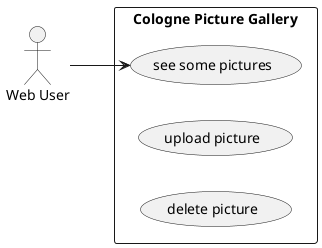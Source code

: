 @startuml

left to right direction

actor "Web User" as wu

rectangle "Cologne Picture Gallery" {
    usecase "see some pictures" as uc1
    usecase "upload picture" as uc2
    usecase "delete picture" as uc3
}

wu --> uc1

@enduml